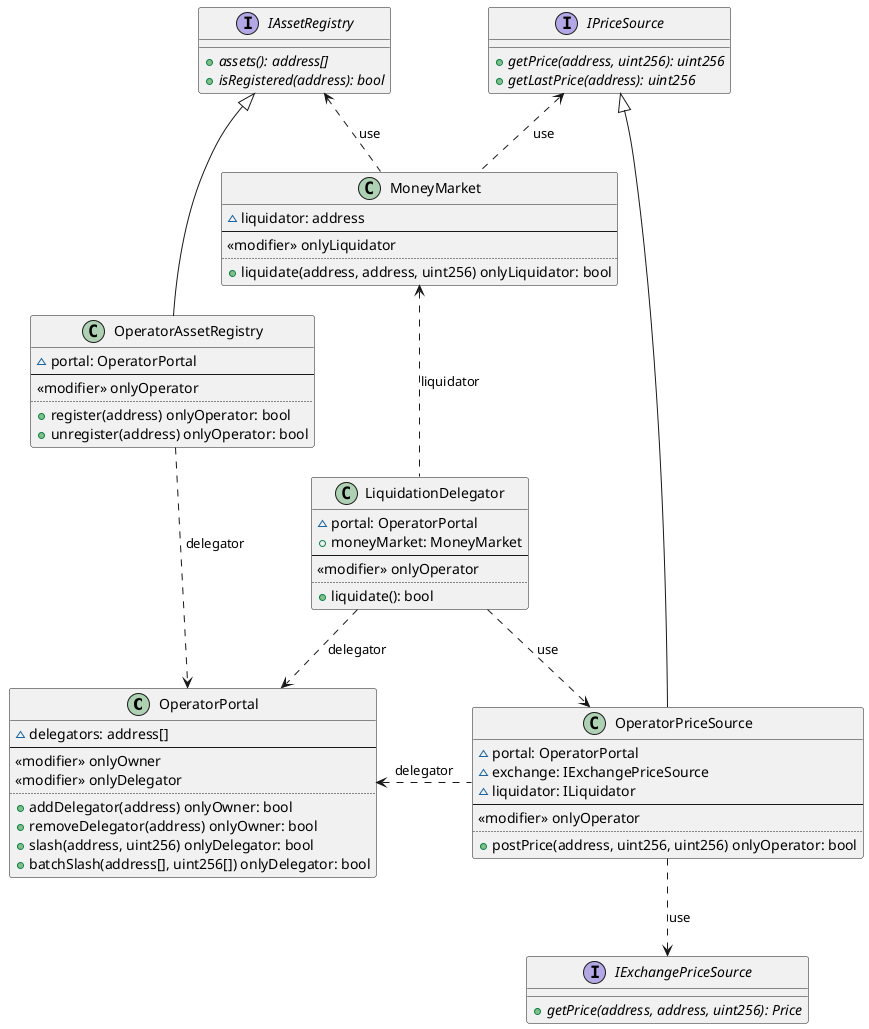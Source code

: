 @startuml

class OperatorPortal {
    ~ delegators: address[]
    --
    <<modifier>> onlyOwner
    <<modifier>> onlyDelegator
    ..
    + addDelegator(address) onlyOwner: bool
    + removeDelegator(address) onlyOwner: bool
    + slash(address, uint256) onlyDelegator: bool
    + batchSlash(address[], uint256[]) onlyDelegator: bool
}

interface IExchangePriceSource {
    + getPrice(address, address, uint256): Price {abstract}
}

interface IPriceSource {
    + getPrice(address, uint256): uint256 {abstract}
    + getLastPrice(address): uint256 {abstract}
}

IPriceSource <.down. MoneyMarket: use

class OperatorPriceSource {
    ~ portal: OperatorPortal
    ~ exchange: IExchangePriceSource
    ~ liquidator: ILiquidator
    --
    <<modifier>> onlyOperator
    ..
    + postPrice(address, uint256, uint256) onlyOperator: bool
}

OperatorPriceSource -up-|> IPriceSource
OperatorPriceSource .left.> OperatorPortal : delegator
OperatorPriceSource ..> IExchangePriceSource : use

interface IAssetRegistry {
    + assets(): address[] {abstract}
    + isRegistered(address): bool {abstract}
}

IAssetRegistry <.down. MoneyMarket: use

class OperatorAssetRegistry {
    ~ portal: OperatorPortal
    --
    <<modifier>> onlyOperator
    ..
    + register(address) onlyOperator: bool
    + unregister(address) onlyOperator: bool
}

OperatorAssetRegistry -up-|> IAssetRegistry
OperatorAssetRegistry .> OperatorPortal: delegator

class LiquidationDelegator {
    ~ portal: OperatorPortal
    + moneyMarket: MoneyMarket
    --
    <<modifier>> onlyOperator
    ..
    + liquidate(): bool
}

LiquidationDelegator .down.> OperatorPortal: delegator
LiquidationDelegator ..> OperatorPriceSource: use

class MoneyMarket {
    ~ liquidator: address
    --
    <<modifier>> onlyLiquidator
    ..
    + liquidate(address, address, uint256) onlyLiquidator: bool
}

LiquidationDelegator .up.> MoneyMarket: liquidator

@enduml
